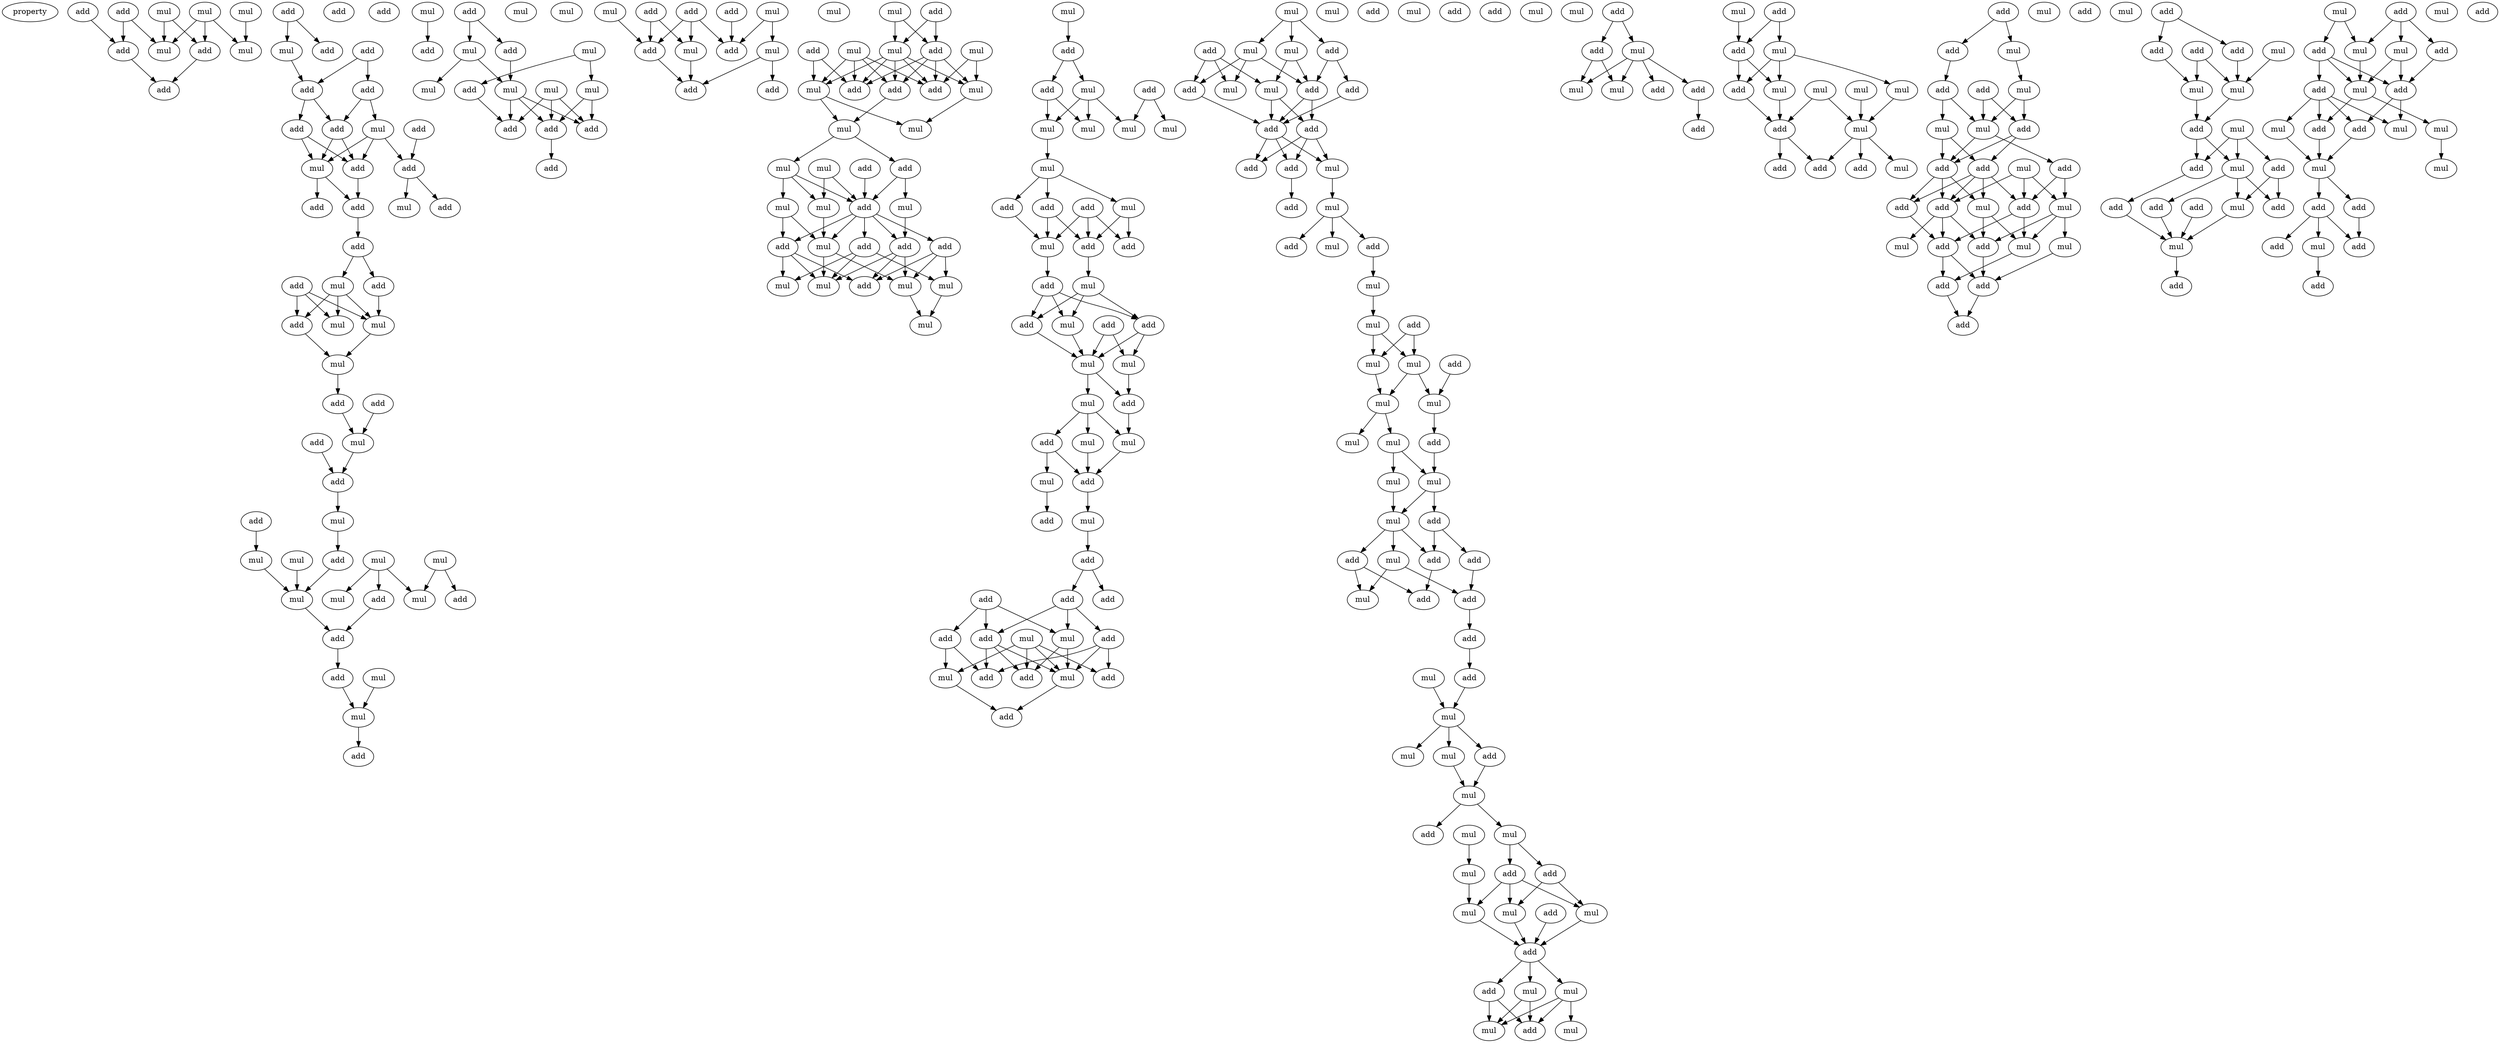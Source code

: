digraph {
    node [fontcolor=black]
    property [mul=2,lf=1.8]
    0 [ label = add ];
    1 [ label = mul ];
    2 [ label = mul ];
    3 [ label = add ];
    4 [ label = mul ];
    5 [ label = add ];
    6 [ label = add ];
    7 [ label = mul ];
    8 [ label = mul ];
    9 [ label = add ];
    10 [ label = add ];
    11 [ label = add ];
    12 [ label = mul ];
    13 [ label = add ];
    14 [ label = add ];
    15 [ label = add ];
    16 [ label = add ];
    17 [ label = add ];
    18 [ label = mul ];
    19 [ label = add ];
    20 [ label = add ];
    21 [ label = add ];
    22 [ label = mul ];
    23 [ label = add ];
    24 [ label = mul ];
    25 [ label = add ];
    26 [ label = add ];
    27 [ label = add ];
    28 [ label = add ];
    29 [ label = add ];
    30 [ label = add ];
    31 [ label = add ];
    32 [ label = mul ];
    33 [ label = mul ];
    34 [ label = mul ];
    35 [ label = add ];
    36 [ label = mul ];
    37 [ label = add ];
    38 [ label = mul ];
    39 [ label = add ];
    40 [ label = add ];
    41 [ label = mul ];
    42 [ label = add ];
    43 [ label = add ];
    44 [ label = add ];
    45 [ label = mul ];
    46 [ label = mul ];
    47 [ label = add ];
    48 [ label = mul ];
    49 [ label = mul ];
    50 [ label = mul ];
    51 [ label = add ];
    52 [ label = mul ];
    53 [ label = mul ];
    54 [ label = add ];
    55 [ label = mul ];
    56 [ label = add ];
    57 [ label = add ];
    58 [ label = mul ];
    59 [ label = mul ];
    60 [ label = add ];
    61 [ label = mul ];
    62 [ label = mul ];
    63 [ label = mul ];
    64 [ label = add ];
    65 [ label = add ];
    66 [ label = mul ];
    67 [ label = mul ];
    68 [ label = add ];
    69 [ label = mul ];
    70 [ label = mul ];
    71 [ label = mul ];
    72 [ label = add ];
    73 [ label = add ];
    74 [ label = add ];
    75 [ label = add ];
    76 [ label = mul ];
    77 [ label = add ];
    78 [ label = add ];
    79 [ label = mul ];
    80 [ label = add ];
    81 [ label = mul ];
    82 [ label = mul ];
    83 [ label = add ];
    84 [ label = mul ];
    85 [ label = add ];
    86 [ label = add ];
    87 [ label = add ];
    88 [ label = mul ];
    89 [ label = add ];
    90 [ label = mul ];
    91 [ label = add ];
    92 [ label = mul ];
    93 [ label = mul ];
    94 [ label = add ];
    95 [ label = add ];
    96 [ label = mul ];
    97 [ label = add ];
    98 [ label = add ];
    99 [ label = mul ];
    100 [ label = mul ];
    101 [ label = mul ];
    102 [ label = add ];
    103 [ label = add ];
    104 [ label = mul ];
    105 [ label = mul ];
    106 [ label = add ];
    107 [ label = mul ];
    108 [ label = mul ];
    109 [ label = mul ];
    110 [ label = add ];
    111 [ label = add ];
    112 [ label = mul ];
    113 [ label = add ];
    114 [ label = add ];
    115 [ label = mul ];
    116 [ label = mul ];
    117 [ label = mul ];
    118 [ label = add ];
    119 [ label = mul ];
    120 [ label = mul ];
    121 [ label = mul ];
    122 [ label = add ];
    123 [ label = mul ];
    124 [ label = add ];
    125 [ label = add ];
    126 [ label = mul ];
    127 [ label = mul ];
    128 [ label = mul ];
    129 [ label = mul ];
    130 [ label = mul ];
    131 [ label = add ];
    132 [ label = add ];
    133 [ label = add ];
    134 [ label = mul ];
    135 [ label = mul ];
    136 [ label = add ];
    137 [ label = add ];
    138 [ label = mul ];
    139 [ label = add ];
    140 [ label = add ];
    141 [ label = add ];
    142 [ label = add ];
    143 [ label = mul ];
    144 [ label = mul ];
    145 [ label = mul ];
    146 [ label = mul ];
    147 [ label = add ];
    148 [ label = mul ];
    149 [ label = mul ];
    150 [ label = add ];
    151 [ label = add ];
    152 [ label = mul ];
    153 [ label = add ];
    154 [ label = mul ];
    155 [ label = add ];
    156 [ label = add ];
    157 [ label = add ];
    158 [ label = add ];
    159 [ label = add ];
    160 [ label = add ];
    161 [ label = mul ];
    162 [ label = mul ];
    163 [ label = add ];
    164 [ label = add ];
    165 [ label = add ];
    166 [ label = add ];
    167 [ label = mul ];
    168 [ label = mul ];
    169 [ label = add ];
    170 [ label = mul ];
    171 [ label = mul ];
    172 [ label = mul ];
    173 [ label = add ];
    174 [ label = add ];
    175 [ label = add ];
    176 [ label = add ];
    177 [ label = mul ];
    178 [ label = add ];
    179 [ label = mul ];
    180 [ label = add ];
    181 [ label = add ];
    182 [ label = add ];
    183 [ label = add ];
    184 [ label = mul ];
    185 [ label = mul ];
    186 [ label = add ];
    187 [ label = add ];
    188 [ label = mul ];
    189 [ label = add ];
    190 [ label = mul ];
    191 [ label = mul ];
    192 [ label = add ];
    193 [ label = mul ];
    194 [ label = mul ];
    195 [ label = mul ];
    196 [ label = add ];
    197 [ label = mul ];
    198 [ label = add ];
    199 [ label = mul ];
    200 [ label = add ];
    201 [ label = mul ];
    202 [ label = mul ];
    203 [ label = mul ];
    204 [ label = mul ];
    205 [ label = add ];
    206 [ label = mul ];
    207 [ label = add ];
    208 [ label = add ];
    209 [ label = mul ];
    210 [ label = mul ];
    211 [ label = add ];
    212 [ label = add ];
    213 [ label = add ];
    214 [ label = mul ];
    215 [ label = add ];
    216 [ label = mul ];
    217 [ label = add ];
    218 [ label = add ];
    219 [ label = add ];
    220 [ label = mul ];
    221 [ label = mul ];
    222 [ label = mul ];
    223 [ label = add ];
    224 [ label = mul ];
    225 [ label = mul ];
    226 [ label = mul ];
    227 [ label = mul ];
    228 [ label = add ];
    229 [ label = mul ];
    230 [ label = add ];
    231 [ label = add ];
    232 [ label = mul ];
    233 [ label = mul ];
    234 [ label = mul ];
    235 [ label = add ];
    236 [ label = mul ];
    237 [ label = add ];
    238 [ label = add ];
    239 [ label = mul ];
    240 [ label = mul ];
    241 [ label = mul ];
    242 [ label = mul ];
    243 [ label = add ];
    244 [ label = add ];
    245 [ label = mul ];
    246 [ label = add ];
    247 [ label = mul ];
    248 [ label = mul ];
    249 [ label = add ];
    250 [ label = add ];
    251 [ label = add ];
    252 [ label = mul ];
    253 [ label = add ];
    254 [ label = add ];
    255 [ label = mul ];
    256 [ label = mul ];
    257 [ label = mul ];
    258 [ label = add ];
    259 [ label = mul ];
    260 [ label = mul ];
    261 [ label = add ];
    262 [ label = mul ];
    263 [ label = add ];
    264 [ label = add ];
    265 [ label = add ];
    266 [ label = mul ];
    267 [ label = add ];
    268 [ label = add ];
    269 [ label = mul ];
    270 [ label = mul ];
    271 [ label = add ];
    272 [ label = add ];
    273 [ label = mul ];
    274 [ label = add ];
    275 [ label = mul ];
    276 [ label = add ];
    277 [ label = mul ];
    278 [ label = add ];
    279 [ label = add ];
    280 [ label = add ];
    281 [ label = add ];
    282 [ label = mul ];
    283 [ label = mul ];
    284 [ label = add ];
    285 [ label = add ];
    286 [ label = add ];
    287 [ label = mul ];
    288 [ label = mul ];
    289 [ label = mul ];
    290 [ label = add ];
    291 [ label = add ];
    292 [ label = add ];
    293 [ label = mul ];
    294 [ label = add ];
    295 [ label = mul ];
    296 [ label = add ];
    297 [ label = add ];
    298 [ label = add ];
    299 [ label = add ];
    300 [ label = mul ];
    301 [ label = mul ];
    302 [ label = mul ];
    303 [ label = add ];
    304 [ label = mul ];
    305 [ label = add ];
    306 [ label = add ];
    307 [ label = mul ];
    308 [ label = add ];
    309 [ label = add ];
    310 [ label = mul ];
    311 [ label = add ];
    312 [ label = add ];
    313 [ label = mul ];
    314 [ label = add ];
    315 [ label = add ];
    316 [ label = mul ];
    317 [ label = add ];
    318 [ label = mul ];
    319 [ label = mul ];
    320 [ label = add ];
    321 [ label = mul ];
    322 [ label = add ];
    323 [ label = add ];
    324 [ label = add ];
    325 [ label = mul ];
    326 [ label = mul ];
    327 [ label = mul ];
    328 [ label = add ];
    329 [ label = mul ];
    330 [ label = mul ];
    331 [ label = mul ];
    332 [ label = add ];
    333 [ label = add ];
    334 [ label = mul ];
    335 [ label = add ];
    336 [ label = add ];
    337 [ label = add ];
    338 [ label = add ];
    0 -> 5 [ name = 0 ];
    0 -> 7 [ name = 1 ];
    1 -> 6 [ name = 2 ];
    1 -> 7 [ name = 3 ];
    1 -> 8 [ name = 4 ];
    2 -> 8 [ name = 5 ];
    3 -> 5 [ name = 6 ];
    4 -> 6 [ name = 7 ];
    4 -> 7 [ name = 8 ];
    5 -> 10 [ name = 9 ];
    6 -> 10 [ name = 10 ];
    9 -> 11 [ name = 11 ];
    9 -> 12 [ name = 12 ];
    12 -> 14 [ name = 13 ];
    13 -> 14 [ name = 14 ];
    13 -> 15 [ name = 15 ];
    14 -> 16 [ name = 16 ];
    14 -> 20 [ name = 17 ];
    15 -> 18 [ name = 18 ];
    15 -> 20 [ name = 19 ];
    16 -> 21 [ name = 20 ];
    16 -> 22 [ name = 21 ];
    18 -> 21 [ name = 22 ];
    18 -> 22 [ name = 23 ];
    18 -> 23 [ name = 24 ];
    19 -> 23 [ name = 25 ];
    20 -> 21 [ name = 26 ];
    20 -> 22 [ name = 27 ];
    21 -> 28 [ name = 28 ];
    22 -> 27 [ name = 29 ];
    22 -> 28 [ name = 30 ];
    23 -> 24 [ name = 31 ];
    23 -> 26 [ name = 32 ];
    28 -> 29 [ name = 33 ];
    29 -> 30 [ name = 34 ];
    29 -> 32 [ name = 35 ];
    30 -> 34 [ name = 36 ];
    31 -> 33 [ name = 37 ];
    31 -> 34 [ name = 38 ];
    31 -> 35 [ name = 39 ];
    32 -> 33 [ name = 40 ];
    32 -> 34 [ name = 41 ];
    32 -> 35 [ name = 42 ];
    34 -> 36 [ name = 43 ];
    35 -> 36 [ name = 44 ];
    36 -> 37 [ name = 45 ];
    37 -> 41 [ name = 46 ];
    38 -> 42 [ name = 47 ];
    39 -> 41 [ name = 48 ];
    40 -> 43 [ name = 49 ];
    41 -> 43 [ name = 50 ];
    43 -> 45 [ name = 51 ];
    44 -> 48 [ name = 52 ];
    45 -> 47 [ name = 53 ];
    46 -> 52 [ name = 54 ];
    47 -> 52 [ name = 55 ];
    48 -> 52 [ name = 56 ];
    49 -> 54 [ name = 57 ];
    49 -> 55 [ name = 58 ];
    50 -> 51 [ name = 59 ];
    50 -> 53 [ name = 60 ];
    50 -> 55 [ name = 61 ];
    51 -> 56 [ name = 62 ];
    52 -> 56 [ name = 63 ];
    56 -> 57 [ name = 64 ];
    57 -> 59 [ name = 65 ];
    58 -> 59 [ name = 66 ];
    59 -> 65 [ name = 67 ];
    60 -> 63 [ name = 68 ];
    60 -> 64 [ name = 69 ];
    62 -> 68 [ name = 70 ];
    62 -> 70 [ name = 71 ];
    63 -> 66 [ name = 72 ];
    63 -> 69 [ name = 73 ];
    64 -> 66 [ name = 74 ];
    66 -> 72 [ name = 75 ];
    66 -> 73 [ name = 76 ];
    66 -> 74 [ name = 77 ];
    67 -> 72 [ name = 78 ];
    67 -> 73 [ name = 79 ];
    67 -> 74 [ name = 80 ];
    68 -> 72 [ name = 81 ];
    70 -> 73 [ name = 82 ];
    70 -> 74 [ name = 83 ];
    74 -> 75 [ name = 84 ];
    76 -> 81 [ name = 85 ];
    76 -> 85 [ name = 86 ];
    77 -> 83 [ name = 87 ];
    77 -> 84 [ name = 88 ];
    78 -> 83 [ name = 89 ];
    78 -> 84 [ name = 90 ];
    78 -> 85 [ name = 91 ];
    79 -> 83 [ name = 92 ];
    80 -> 85 [ name = 93 ];
    81 -> 86 [ name = 94 ];
    81 -> 87 [ name = 95 ];
    83 -> 87 [ name = 96 ];
    84 -> 87 [ name = 97 ];
    88 -> 90 [ name = 98 ];
    88 -> 94 [ name = 99 ];
    89 -> 90 [ name = 100 ];
    89 -> 94 [ name = 101 ];
    90 -> 95 [ name = 102 ];
    90 -> 96 [ name = 103 ];
    90 -> 97 [ name = 104 ];
    90 -> 98 [ name = 105 ];
    90 -> 99 [ name = 106 ];
    91 -> 97 [ name = 107 ];
    91 -> 99 [ name = 108 ];
    92 -> 95 [ name = 109 ];
    92 -> 97 [ name = 110 ];
    92 -> 98 [ name = 111 ];
    92 -> 99 [ name = 112 ];
    93 -> 96 [ name = 113 ];
    93 -> 98 [ name = 114 ];
    94 -> 95 [ name = 115 ];
    94 -> 96 [ name = 116 ];
    94 -> 97 [ name = 117 ];
    94 -> 98 [ name = 118 ];
    95 -> 100 [ name = 119 ];
    96 -> 101 [ name = 120 ];
    99 -> 100 [ name = 121 ];
    99 -> 101 [ name = 122 ];
    100 -> 102 [ name = 123 ];
    100 -> 105 [ name = 124 ];
    102 -> 106 [ name = 125 ];
    102 -> 109 [ name = 126 ];
    103 -> 106 [ name = 127 ];
    104 -> 106 [ name = 128 ];
    104 -> 107 [ name = 129 ];
    105 -> 106 [ name = 130 ];
    105 -> 107 [ name = 131 ];
    105 -> 108 [ name = 132 ];
    106 -> 110 [ name = 133 ];
    106 -> 111 [ name = 134 ];
    106 -> 112 [ name = 135 ];
    106 -> 113 [ name = 136 ];
    106 -> 114 [ name = 137 ];
    107 -> 112 [ name = 138 ];
    108 -> 111 [ name = 139 ];
    108 -> 112 [ name = 140 ];
    109 -> 113 [ name = 141 ];
    110 -> 115 [ name = 142 ];
    110 -> 116 [ name = 143 ];
    110 -> 117 [ name = 144 ];
    111 -> 115 [ name = 145 ];
    111 -> 117 [ name = 146 ];
    111 -> 118 [ name = 147 ];
    112 -> 115 [ name = 148 ];
    112 -> 119 [ name = 149 ];
    113 -> 115 [ name = 150 ];
    113 -> 118 [ name = 151 ];
    113 -> 119 [ name = 152 ];
    114 -> 116 [ name = 153 ];
    114 -> 118 [ name = 154 ];
    114 -> 119 [ name = 155 ];
    116 -> 120 [ name = 156 ];
    119 -> 120 [ name = 157 ];
    121 -> 122 [ name = 158 ];
    122 -> 123 [ name = 159 ];
    122 -> 125 [ name = 160 ];
    123 -> 126 [ name = 161 ];
    123 -> 128 [ name = 162 ];
    123 -> 129 [ name = 163 ];
    124 -> 127 [ name = 164 ];
    124 -> 128 [ name = 165 ];
    125 -> 126 [ name = 166 ];
    125 -> 129 [ name = 167 ];
    126 -> 130 [ name = 168 ];
    130 -> 131 [ name = 169 ];
    130 -> 133 [ name = 170 ];
    130 -> 134 [ name = 171 ];
    131 -> 135 [ name = 172 ];
    132 -> 135 [ name = 173 ];
    132 -> 136 [ name = 174 ];
    132 -> 137 [ name = 175 ];
    133 -> 135 [ name = 176 ];
    133 -> 136 [ name = 177 ];
    134 -> 136 [ name = 178 ];
    134 -> 137 [ name = 179 ];
    135 -> 139 [ name = 180 ];
    136 -> 138 [ name = 181 ];
    138 -> 140 [ name = 182 ];
    138 -> 141 [ name = 183 ];
    138 -> 143 [ name = 184 ];
    139 -> 140 [ name = 185 ];
    139 -> 141 [ name = 186 ];
    139 -> 143 [ name = 187 ];
    140 -> 144 [ name = 188 ];
    141 -> 144 [ name = 189 ];
    141 -> 145 [ name = 190 ];
    142 -> 144 [ name = 191 ];
    142 -> 145 [ name = 192 ];
    143 -> 144 [ name = 193 ];
    144 -> 146 [ name = 194 ];
    144 -> 147 [ name = 195 ];
    145 -> 147 [ name = 196 ];
    146 -> 148 [ name = 197 ];
    146 -> 149 [ name = 198 ];
    146 -> 150 [ name = 199 ];
    147 -> 149 [ name = 200 ];
    148 -> 151 [ name = 201 ];
    149 -> 151 [ name = 202 ];
    150 -> 151 [ name = 203 ];
    150 -> 152 [ name = 204 ];
    151 -> 154 [ name = 205 ];
    152 -> 153 [ name = 206 ];
    154 -> 155 [ name = 207 ];
    155 -> 156 [ name = 208 ];
    155 -> 158 [ name = 209 ];
    157 -> 159 [ name = 210 ];
    157 -> 160 [ name = 211 ];
    157 -> 162 [ name = 212 ];
    158 -> 160 [ name = 213 ];
    158 -> 162 [ name = 214 ];
    158 -> 163 [ name = 215 ];
    159 -> 165 [ name = 216 ];
    159 -> 167 [ name = 217 ];
    160 -> 164 [ name = 218 ];
    160 -> 165 [ name = 219 ];
    160 -> 168 [ name = 220 ];
    161 -> 164 [ name = 221 ];
    161 -> 166 [ name = 222 ];
    161 -> 167 [ name = 223 ];
    161 -> 168 [ name = 224 ];
    162 -> 164 [ name = 225 ];
    162 -> 168 [ name = 226 ];
    163 -> 165 [ name = 227 ];
    163 -> 166 [ name = 228 ];
    163 -> 168 [ name = 229 ];
    167 -> 169 [ name = 230 ];
    168 -> 169 [ name = 231 ];
    170 -> 171 [ name = 232 ];
    170 -> 172 [ name = 233 ];
    170 -> 173 [ name = 234 ];
    171 -> 176 [ name = 235 ];
    171 -> 177 [ name = 236 ];
    172 -> 175 [ name = 237 ];
    172 -> 176 [ name = 238 ];
    172 -> 179 [ name = 239 ];
    173 -> 176 [ name = 240 ];
    173 -> 178 [ name = 241 ];
    174 -> 175 [ name = 242 ];
    174 -> 177 [ name = 243 ];
    174 -> 179 [ name = 244 ];
    175 -> 180 [ name = 245 ];
    176 -> 180 [ name = 246 ];
    176 -> 181 [ name = 247 ];
    177 -> 180 [ name = 248 ];
    177 -> 181 [ name = 249 ];
    178 -> 180 [ name = 250 ];
    180 -> 182 [ name = 251 ];
    180 -> 183 [ name = 252 ];
    180 -> 184 [ name = 253 ];
    181 -> 182 [ name = 254 ];
    181 -> 183 [ name = 255 ];
    181 -> 184 [ name = 256 ];
    183 -> 186 [ name = 257 ];
    184 -> 185 [ name = 258 ];
    185 -> 187 [ name = 259 ];
    185 -> 188 [ name = 260 ];
    185 -> 189 [ name = 261 ];
    189 -> 190 [ name = 262 ];
    190 -> 193 [ name = 263 ];
    192 -> 194 [ name = 264 ];
    192 -> 195 [ name = 265 ];
    193 -> 194 [ name = 266 ];
    193 -> 195 [ name = 267 ];
    194 -> 199 [ name = 268 ];
    195 -> 197 [ name = 269 ];
    195 -> 199 [ name = 270 ];
    196 -> 197 [ name = 271 ];
    197 -> 200 [ name = 272 ];
    199 -> 201 [ name = 273 ];
    199 -> 202 [ name = 274 ];
    200 -> 203 [ name = 275 ];
    202 -> 203 [ name = 276 ];
    202 -> 204 [ name = 277 ];
    203 -> 205 [ name = 278 ];
    203 -> 206 [ name = 279 ];
    204 -> 206 [ name = 280 ];
    205 -> 207 [ name = 281 ];
    205 -> 211 [ name = 282 ];
    206 -> 207 [ name = 283 ];
    206 -> 208 [ name = 284 ];
    206 -> 209 [ name = 285 ];
    207 -> 212 [ name = 286 ];
    208 -> 212 [ name = 287 ];
    208 -> 214 [ name = 288 ];
    209 -> 213 [ name = 289 ];
    209 -> 214 [ name = 290 ];
    211 -> 213 [ name = 291 ];
    213 -> 215 [ name = 292 ];
    215 -> 217 [ name = 293 ];
    216 -> 220 [ name = 294 ];
    217 -> 220 [ name = 295 ];
    220 -> 222 [ name = 296 ];
    220 -> 223 [ name = 297 ];
    220 -> 224 [ name = 298 ];
    223 -> 225 [ name = 299 ];
    224 -> 225 [ name = 300 ];
    225 -> 226 [ name = 301 ];
    225 -> 228 [ name = 302 ];
    226 -> 230 [ name = 303 ];
    226 -> 231 [ name = 304 ];
    227 -> 229 [ name = 305 ];
    229 -> 236 [ name = 306 ];
    230 -> 232 [ name = 307 ];
    230 -> 234 [ name = 308 ];
    231 -> 232 [ name = 309 ];
    231 -> 234 [ name = 310 ];
    231 -> 236 [ name = 311 ];
    232 -> 237 [ name = 312 ];
    234 -> 237 [ name = 313 ];
    235 -> 237 [ name = 314 ];
    236 -> 237 [ name = 315 ];
    237 -> 238 [ name = 316 ];
    237 -> 239 [ name = 317 ];
    237 -> 240 [ name = 318 ];
    238 -> 241 [ name = 319 ];
    238 -> 243 [ name = 320 ];
    239 -> 241 [ name = 321 ];
    239 -> 243 [ name = 322 ];
    240 -> 241 [ name = 323 ];
    240 -> 242 [ name = 324 ];
    240 -> 243 [ name = 325 ];
    244 -> 245 [ name = 326 ];
    244 -> 246 [ name = 327 ];
    245 -> 247 [ name = 328 ];
    245 -> 248 [ name = 329 ];
    245 -> 249 [ name = 330 ];
    245 -> 250 [ name = 331 ];
    246 -> 247 [ name = 332 ];
    246 -> 248 [ name = 333 ];
    250 -> 251 [ name = 334 ];
    252 -> 254 [ name = 335 ];
    253 -> 254 [ name = 336 ];
    253 -> 255 [ name = 337 ];
    254 -> 258 [ name = 338 ];
    254 -> 259 [ name = 339 ];
    255 -> 256 [ name = 340 ];
    255 -> 258 [ name = 341 ];
    255 -> 259 [ name = 342 ];
    256 -> 262 [ name = 343 ];
    257 -> 261 [ name = 344 ];
    257 -> 262 [ name = 345 ];
    258 -> 261 [ name = 346 ];
    259 -> 261 [ name = 347 ];
    260 -> 262 [ name = 348 ];
    261 -> 264 [ name = 349 ];
    261 -> 265 [ name = 350 ];
    262 -> 263 [ name = 351 ];
    262 -> 264 [ name = 352 ];
    262 -> 266 [ name = 353 ];
    267 -> 268 [ name = 354 ];
    267 -> 269 [ name = 355 ];
    268 -> 272 [ name = 356 ];
    269 -> 270 [ name = 357 ];
    270 -> 274 [ name = 358 ];
    270 -> 275 [ name = 359 ];
    271 -> 274 [ name = 360 ];
    271 -> 275 [ name = 361 ];
    272 -> 273 [ name = 362 ];
    272 -> 275 [ name = 363 ];
    273 -> 276 [ name = 364 ];
    273 -> 279 [ name = 365 ];
    274 -> 276 [ name = 366 ];
    274 -> 279 [ name = 367 ];
    275 -> 278 [ name = 368 ];
    275 -> 279 [ name = 369 ];
    276 -> 280 [ name = 370 ];
    276 -> 281 [ name = 371 ];
    276 -> 283 [ name = 372 ];
    276 -> 284 [ name = 373 ];
    277 -> 280 [ name = 374 ];
    277 -> 281 [ name = 375 ];
    277 -> 282 [ name = 376 ];
    278 -> 281 [ name = 377 ];
    278 -> 282 [ name = 378 ];
    279 -> 280 [ name = 379 ];
    279 -> 283 [ name = 380 ];
    279 -> 284 [ name = 381 ];
    280 -> 285 [ name = 382 ];
    280 -> 286 [ name = 383 ];
    280 -> 288 [ name = 384 ];
    281 -> 285 [ name = 385 ];
    281 -> 289 [ name = 386 ];
    282 -> 286 [ name = 387 ];
    282 -> 287 [ name = 388 ];
    282 -> 289 [ name = 389 ];
    283 -> 286 [ name = 390 ];
    283 -> 289 [ name = 391 ];
    284 -> 285 [ name = 392 ];
    285 -> 290 [ name = 393 ];
    285 -> 291 [ name = 394 ];
    286 -> 291 [ name = 395 ];
    287 -> 291 [ name = 396 ];
    289 -> 290 [ name = 397 ];
    290 -> 292 [ name = 398 ];
    291 -> 292 [ name = 399 ];
    296 -> 297 [ name = 400 ];
    296 -> 299 [ name = 401 ];
    297 -> 301 [ name = 402 ];
    298 -> 301 [ name = 403 ];
    298 -> 302 [ name = 404 ];
    299 -> 302 [ name = 405 ];
    300 -> 302 [ name = 406 ];
    301 -> 303 [ name = 407 ];
    302 -> 303 [ name = 408 ];
    303 -> 305 [ name = 409 ];
    303 -> 307 [ name = 410 ];
    304 -> 305 [ name = 411 ];
    304 -> 306 [ name = 412 ];
    304 -> 307 [ name = 413 ];
    305 -> 311 [ name = 414 ];
    306 -> 308 [ name = 415 ];
    306 -> 310 [ name = 416 ];
    307 -> 308 [ name = 417 ];
    307 -> 310 [ name = 418 ];
    307 -> 312 [ name = 419 ];
    309 -> 313 [ name = 420 ];
    310 -> 313 [ name = 421 ];
    311 -> 313 [ name = 422 ];
    312 -> 313 [ name = 423 ];
    313 -> 314 [ name = 424 ];
    315 -> 318 [ name = 425 ];
    315 -> 319 [ name = 426 ];
    315 -> 320 [ name = 427 ];
    316 -> 317 [ name = 428 ];
    316 -> 318 [ name = 429 ];
    317 -> 321 [ name = 430 ];
    317 -> 322 [ name = 431 ];
    317 -> 323 [ name = 432 ];
    318 -> 321 [ name = 433 ];
    319 -> 321 [ name = 434 ];
    319 -> 323 [ name = 435 ];
    320 -> 323 [ name = 436 ];
    321 -> 324 [ name = 437 ];
    321 -> 327 [ name = 438 ];
    322 -> 324 [ name = 439 ];
    322 -> 325 [ name = 440 ];
    322 -> 326 [ name = 441 ];
    322 -> 328 [ name = 442 ];
    323 -> 326 [ name = 443 ];
    323 -> 328 [ name = 444 ];
    324 -> 329 [ name = 445 ];
    325 -> 329 [ name = 446 ];
    327 -> 331 [ name = 447 ];
    328 -> 329 [ name = 448 ];
    329 -> 332 [ name = 449 ];
    329 -> 333 [ name = 450 ];
    332 -> 334 [ name = 451 ];
    332 -> 335 [ name = 452 ];
    332 -> 337 [ name = 453 ];
    333 -> 337 [ name = 454 ];
    334 -> 338 [ name = 455 ];
}
